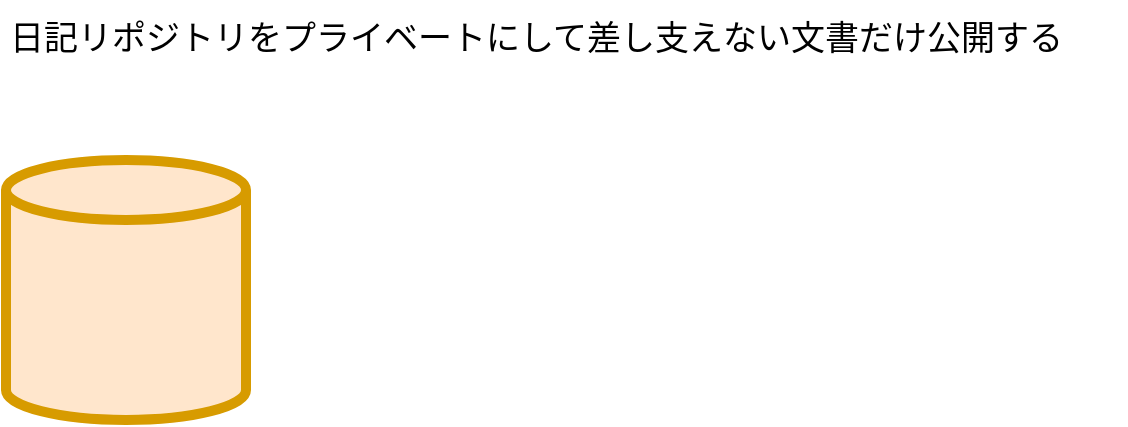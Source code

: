 <mxfile version="16.5.1" type="device"><diagram id="hS8fy4Q_z055xJDbLOxN" name="ページ1"><mxGraphModel dx="1191" dy="844" grid="1" gridSize="10" guides="1" tooltips="1" connect="1" arrows="1" fold="1" page="1" pageScale="1" pageWidth="1169" pageHeight="827" math="0" shadow="0"><root><mxCell id="0"/><mxCell id="1" parent="0"/><mxCell id="ZSSkGxhbweg49Mzw6FoE-1" value="&lt;font style=&quot;font-size: 17px&quot;&gt;日記リポジトリをプライベートにして差し支えない文書だけ公開する&lt;/font&gt;" style="rounded=0;whiteSpace=wrap;html=1;align=left;strokeColor=none;" vertex="1" parent="1"><mxGeometry x="40" y="40" width="560" height="40" as="geometry"/></mxCell><mxCell id="ZSSkGxhbweg49Mzw6FoE-2" value="" style="shape=cylinder3;whiteSpace=wrap;html=1;boundedLbl=1;backgroundOutline=1;size=15;fontSize=17;fillColor=#ffe6cc;strokeColor=#d79b00;strokeWidth=5;" vertex="1" parent="1"><mxGeometry x="40" y="120" width="120" height="130" as="geometry"/></mxCell></root></mxGraphModel></diagram></mxfile>